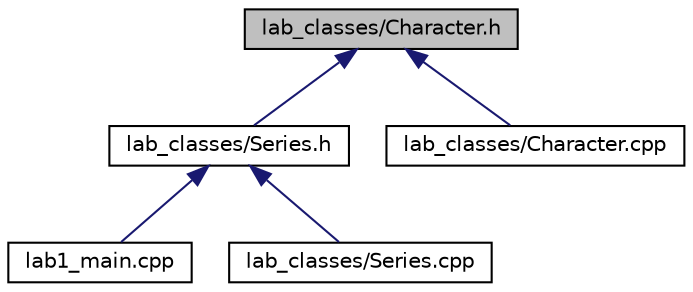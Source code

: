 digraph "lab_classes/Character.h"
{
  edge [fontname="Helvetica",fontsize="10",labelfontname="Helvetica",labelfontsize="10"];
  node [fontname="Helvetica",fontsize="10",shape=record];
  Node5 [label="lab_classes/Character.h",height=0.2,width=0.4,color="black", fillcolor="grey75", style="filled", fontcolor="black"];
  Node5 -> Node6 [dir="back",color="midnightblue",fontsize="10",style="solid",fontname="Helvetica"];
  Node6 [label="lab_classes/Series.h",height=0.2,width=0.4,color="black", fillcolor="white", style="filled",URL="$Series_8h.html"];
  Node6 -> Node7 [dir="back",color="midnightblue",fontsize="10",style="solid",fontname="Helvetica"];
  Node7 [label="lab1_main.cpp",height=0.2,width=0.4,color="black", fillcolor="white", style="filled",URL="$lab1__main_8cpp.html"];
  Node6 -> Node8 [dir="back",color="midnightblue",fontsize="10",style="solid",fontname="Helvetica"];
  Node8 [label="lab_classes/Series.cpp",height=0.2,width=0.4,color="black", fillcolor="white", style="filled",URL="$Series_8cpp.html"];
  Node5 -> Node9 [dir="back",color="midnightblue",fontsize="10",style="solid",fontname="Helvetica"];
  Node9 [label="lab_classes/Character.cpp",height=0.2,width=0.4,color="black", fillcolor="white", style="filled",URL="$Character_8cpp.html"];
}
